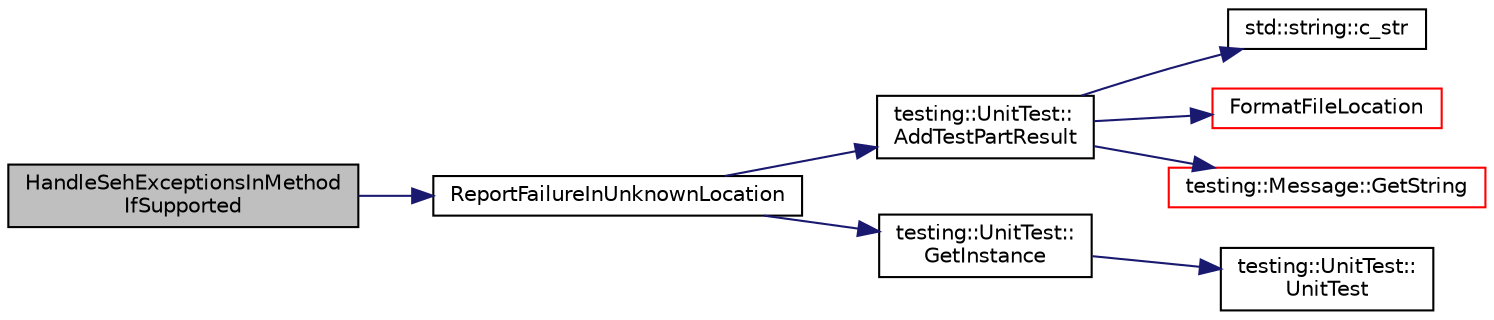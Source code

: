 digraph "HandleSehExceptionsInMethodIfSupported"
{
 // INTERACTIVE_SVG=YES
 // LATEX_PDF_SIZE
  bgcolor="transparent";
  edge [fontname="Helvetica",fontsize="10",labelfontname="Helvetica",labelfontsize="10"];
  node [fontname="Helvetica",fontsize="10",shape=record];
  rankdir="LR";
  Node1 [label="HandleSehExceptionsInMethod\lIfSupported",height=0.2,width=0.4,color="black", fillcolor="grey75", style="filled", fontcolor="black",tooltip=" "];
  Node1 -> Node2 [color="midnightblue",fontsize="10",style="solid",fontname="Helvetica"];
  Node2 [label="ReportFailureInUnknownLocation",height=0.2,width=0.4,color="black",URL="$d0/da7/namespacetesting_1_1internal_a4fdfe94b1ad045e6e66e6227dd0d130d.html#a4fdfe94b1ad045e6e66e6227dd0d130d",tooltip=" "];
  Node2 -> Node3 [color="midnightblue",fontsize="10",style="solid",fontname="Helvetica"];
  Node3 [label="testing::UnitTest::\lAddTestPartResult",height=0.2,width=0.4,color="black",URL="$d5/d21/classtesting_1_1UnitTest_ac9d74c9edbbc9f363be7633138e7ab7f.html#ac9d74c9edbbc9f363be7633138e7ab7f",tooltip=" "];
  Node3 -> Node4 [color="midnightblue",fontsize="10",style="solid",fontname="Helvetica"];
  Node4 [label="std::string::c_str",height=0.2,width=0.4,color="black",URL="/Users/shi-rongliu/html_book_20190607/cppreference-doxygen-web.tag.xml$cpp/string/basic_string/c_str.html#",tooltip=" "];
  Node3 -> Node5 [color="midnightblue",fontsize="10",style="solid",fontname="Helvetica"];
  Node5 [label="FormatFileLocation",height=0.2,width=0.4,color="red",URL="$d0/da7/namespacetesting_1_1internal_a6264f0605b7d7d0609eae663c58662c0.html#a6264f0605b7d7d0609eae663c58662c0",tooltip=" "];
  Node3 -> Node7 [color="midnightblue",fontsize="10",style="solid",fontname="Helvetica"];
  Node7 [label="testing::Message::GetString",height=0.2,width=0.4,color="red",URL="$d3/d98/classtesting_1_1Message_a764f99b38cb3cd18ab87c5261321e063.html#a764f99b38cb3cd18ab87c5261321e063",tooltip=" "];
  Node2 -> Node11 [color="midnightblue",fontsize="10",style="solid",fontname="Helvetica"];
  Node11 [label="testing::UnitTest::\lGetInstance",height=0.2,width=0.4,color="black",URL="$d5/d21/classtesting_1_1UnitTest_ad200090b11104aca39f25043701886cf.html#ad200090b11104aca39f25043701886cf",tooltip=" "];
  Node11 -> Node12 [color="midnightblue",fontsize="10",style="solid",fontname="Helvetica"];
  Node12 [label="testing::UnitTest::\lUnitTest",height=0.2,width=0.4,color="black",URL="$d5/d21/classtesting_1_1UnitTest_a3c5dacde37a0ec6c0bf79322f7e355ed.html#a3c5dacde37a0ec6c0bf79322f7e355ed",tooltip=" "];
}
